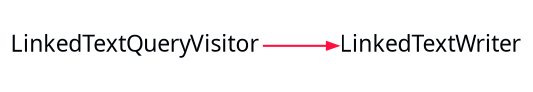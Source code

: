 digraph {
 rankdir = "LR"
 bgcolor = none;
 layout  = dot;
 edge [
   arrowsize = "0.5"
   color     = "#FF1040FF"
 ]
 dRJRrGf[
   shape    = none
   label    = "LinkedTextQueryVisitor"
   margin   = "0.01"
   fontname = "Segoe UI"
   fontsize = "11"
   fontcolor= "#010509FF"
 ]
 dE0RrGf[
   shape    = none
   label    = "LinkedTextWriter"
   margin   = "0.01"
   fontname = "Segoe UI"
   fontsize = "11"
   fontcolor= "#010509FF"
 ]
 dRJRrGf->dE0RrGf
}
